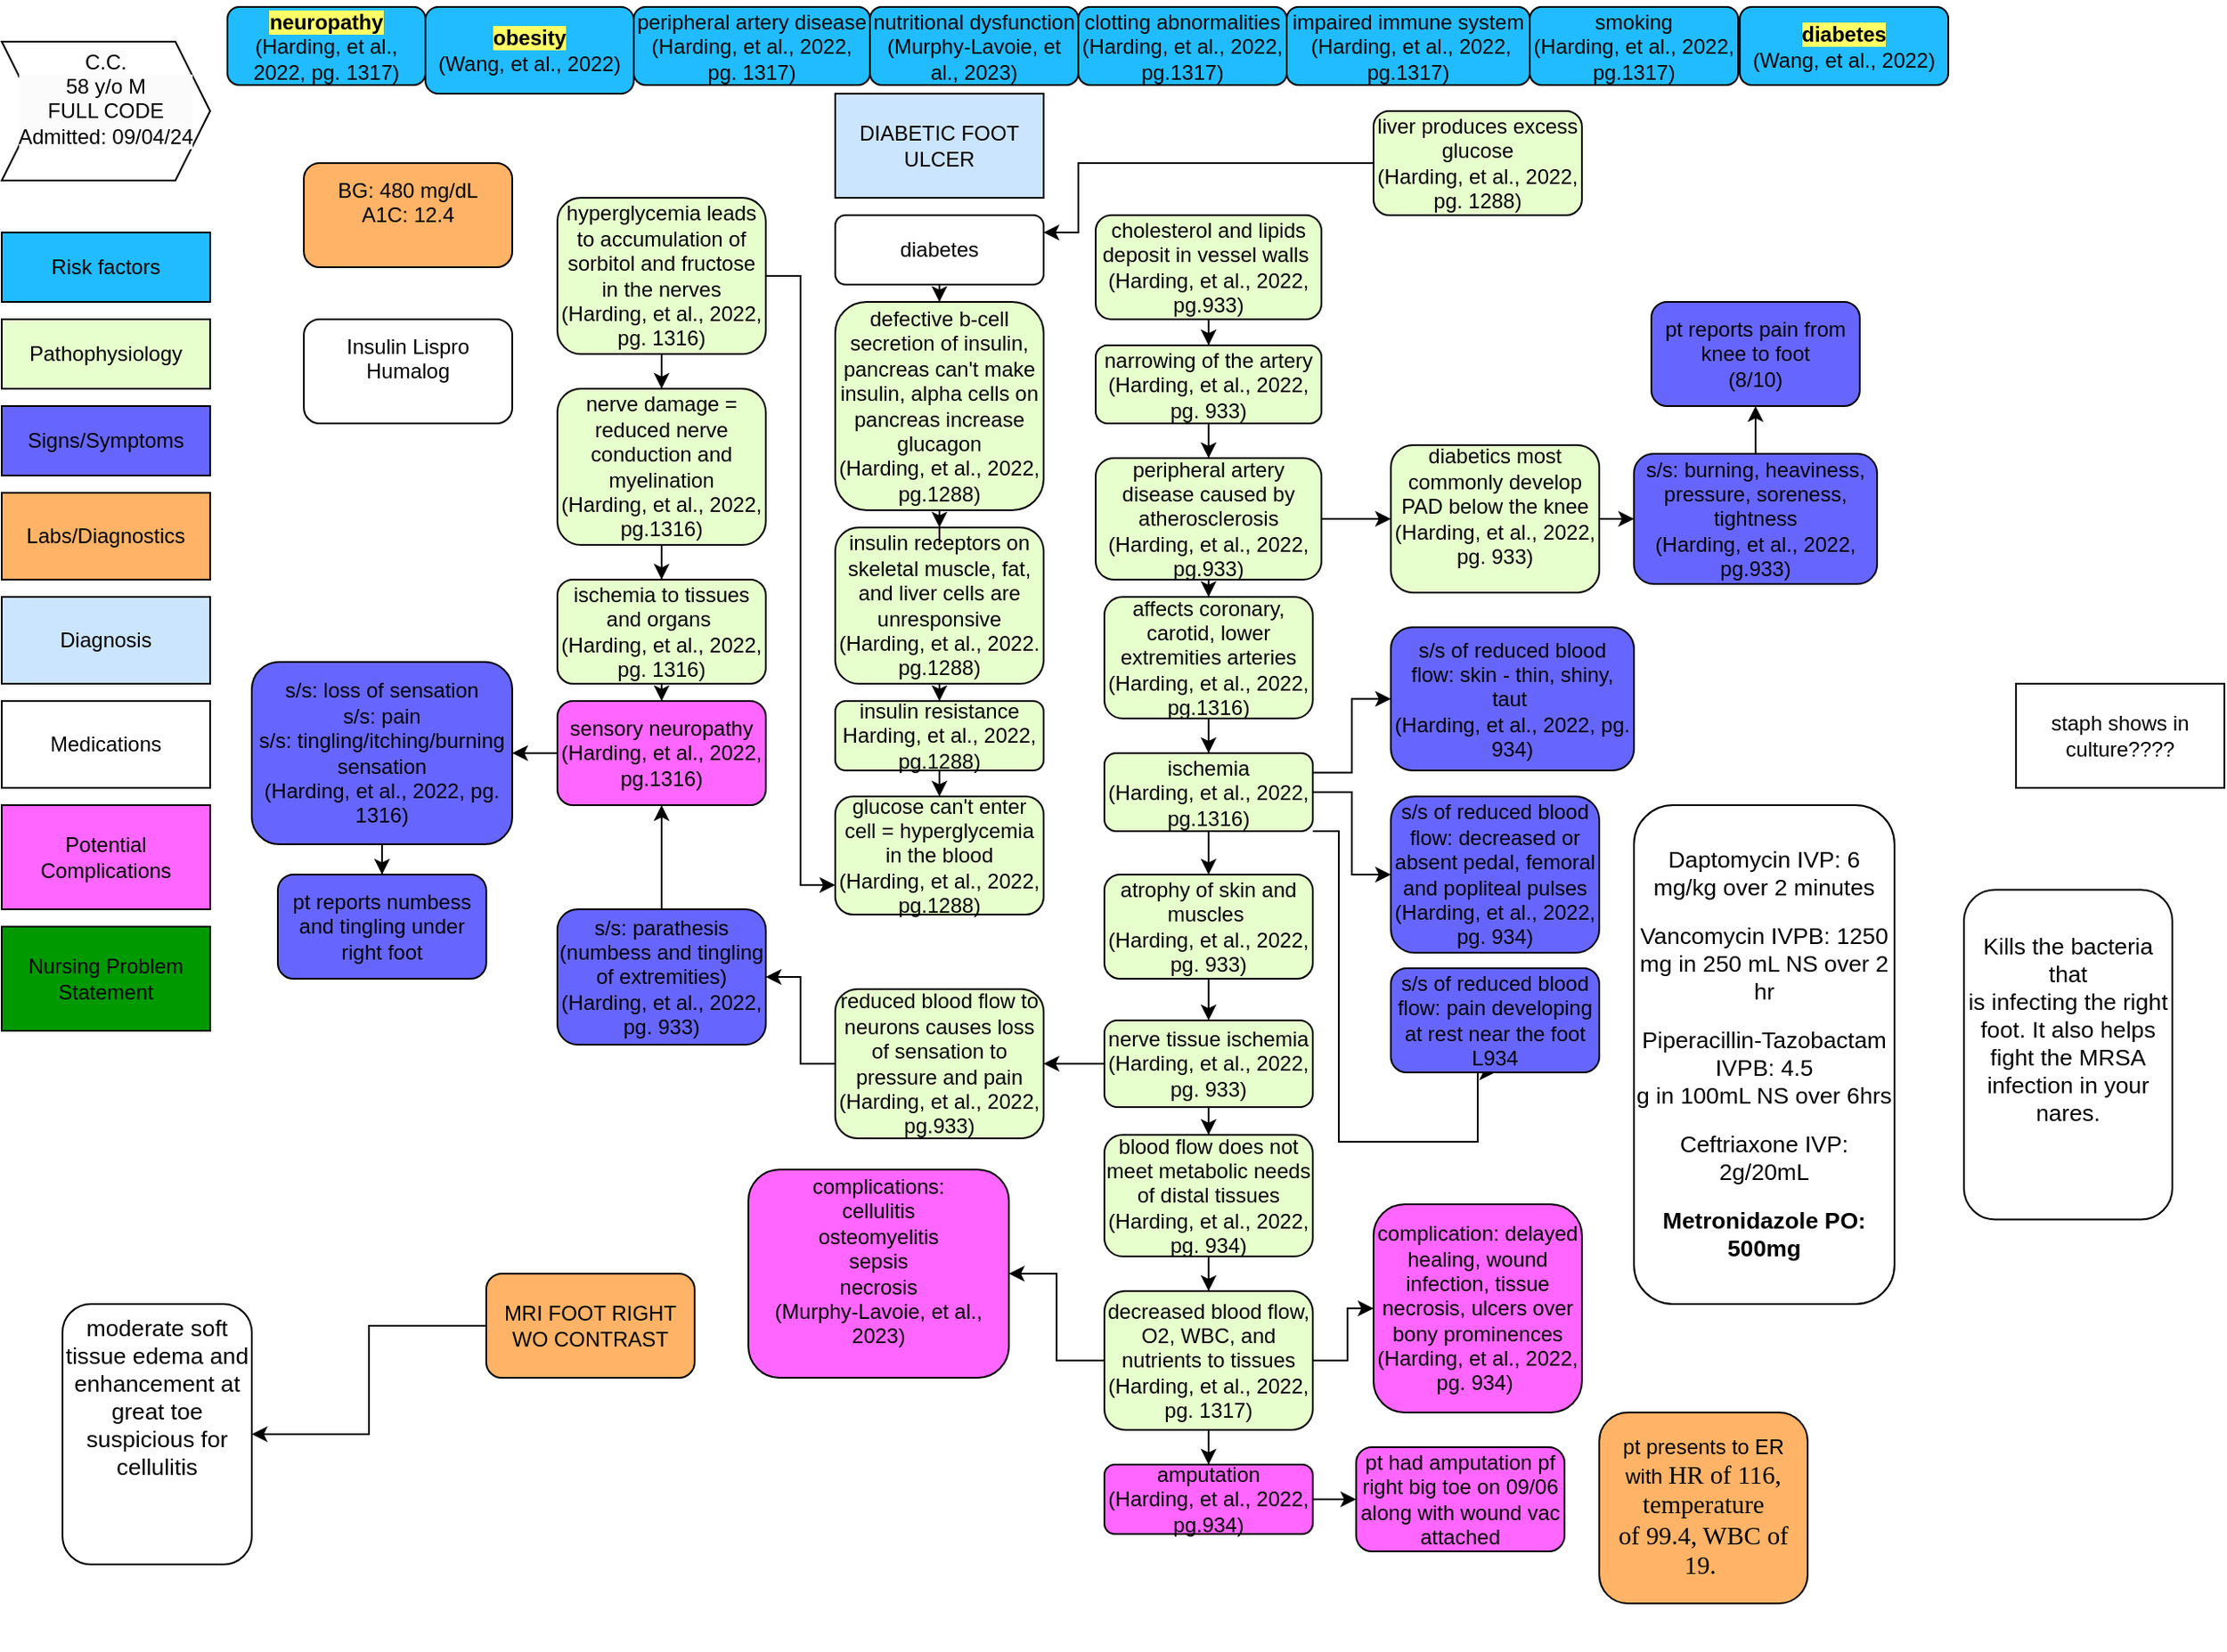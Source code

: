 <mxfile version="24.7.13">
  <diagram id="C5RBs43oDa-KdzZeNtuy" name="Page-1">
    <mxGraphModel dx="1454" dy="2113" grid="1" gridSize="10" guides="1" tooltips="1" connect="1" arrows="1" fold="1" page="1" pageScale="1" pageWidth="827" pageHeight="1169" math="0" shadow="0">
      <root>
        <mxCell id="WIyWlLk6GJQsqaUBKTNV-0" />
        <mxCell id="WIyWlLk6GJQsqaUBKTNV-1" parent="WIyWlLk6GJQsqaUBKTNV-0" />
        <mxCell id="0UyjkiH3a4Jmzp970qa8-4" value="&lt;span style=&quot;background-color: rgb(255, 255, 102);&quot;&gt;&lt;b&gt;neuropathy&lt;/b&gt;&lt;/span&gt;&lt;div&gt;(Harding, et al., 2022, pg. 1317)&lt;/div&gt;" style="rounded=1;whiteSpace=wrap;html=1;fillColor=#21BCFF;" vertex="1" parent="WIyWlLk6GJQsqaUBKTNV-1">
          <mxGeometry x="250" width="114" height="45" as="geometry" />
        </mxCell>
        <mxCell id="0UyjkiH3a4Jmzp970qa8-5" value="&lt;br&gt;&lt;span style=&quot;background-color: rgb(255, 255, 102);&quot;&gt;&lt;b&gt;obesity&lt;/b&gt;&lt;/span&gt;&lt;br&gt;&lt;div style=&quot;forced-color-adjust: none; color: rgb(0, 0, 0); font-family: Helvetica; font-size: 12px; font-style: normal; font-variant-ligatures: normal; font-variant-caps: normal; font-weight: 400; letter-spacing: normal; orphans: 2; text-align: center; text-indent: 0px; text-transform: none; widows: 2; word-spacing: 0px; -webkit-text-stroke-width: 0px; white-space: normal; text-decoration-thickness: initial; text-decoration-style: initial; text-decoration-color: initial;&quot;&gt;(Wang, et al., 2022)&lt;/div&gt;&lt;div&gt;&lt;br&gt;&lt;/div&gt;" style="rounded=1;whiteSpace=wrap;html=1;fillColor=#21BCFF;" vertex="1" parent="WIyWlLk6GJQsqaUBKTNV-1">
          <mxGeometry x="364" width="120" height="50" as="geometry" />
        </mxCell>
        <mxCell id="0UyjkiH3a4Jmzp970qa8-6" value="peripheral artery disease&lt;div&gt;(Harding, et al., 2022, pg. 1317)&lt;/div&gt;" style="rounded=1;whiteSpace=wrap;html=1;fillColor=#21BCFF;" vertex="1" parent="WIyWlLk6GJQsqaUBKTNV-1">
          <mxGeometry x="484" width="136" height="45" as="geometry" />
        </mxCell>
        <mxCell id="0UyjkiH3a4Jmzp970qa8-7" value="nutritional dysfunction&lt;div&gt;(Murphy-Lavoie, et al., 2023)&lt;br&gt;&lt;/div&gt;" style="rounded=1;whiteSpace=wrap;html=1;fillColor=#21BCFF;" vertex="1" parent="WIyWlLk6GJQsqaUBKTNV-1">
          <mxGeometry x="620" width="120" height="45" as="geometry" />
        </mxCell>
        <mxCell id="0UyjkiH3a4Jmzp970qa8-67" value="" style="edgeStyle=orthogonalEdgeStyle;rounded=0;orthogonalLoop=1;jettySize=auto;html=1;entryX=0;entryY=0.75;entryDx=0;entryDy=0;" edge="1" parent="WIyWlLk6GJQsqaUBKTNV-1" source="0UyjkiH3a4Jmzp970qa8-10" target="0UyjkiH3a4Jmzp970qa8-54">
          <mxGeometry relative="1" as="geometry" />
        </mxCell>
        <mxCell id="0UyjkiH3a4Jmzp970qa8-68" value="" style="edgeStyle=orthogonalEdgeStyle;rounded=0;orthogonalLoop=1;jettySize=auto;html=1;" edge="1" parent="WIyWlLk6GJQsqaUBKTNV-1" source="0UyjkiH3a4Jmzp970qa8-10" target="0UyjkiH3a4Jmzp970qa8-11">
          <mxGeometry relative="1" as="geometry" />
        </mxCell>
        <mxCell id="0UyjkiH3a4Jmzp970qa8-10" value="hyperglycemia leads to accumulation of sorbitol and fructose in the nerves&lt;div&gt;(Harding, et al., 2022, pg. 1316)&lt;br&gt;&lt;/div&gt;" style="rounded=1;whiteSpace=wrap;html=1;fillColor=#E6FFCC;" vertex="1" parent="WIyWlLk6GJQsqaUBKTNV-1">
          <mxGeometry x="440" y="110" width="120" height="90" as="geometry" />
        </mxCell>
        <mxCell id="0UyjkiH3a4Jmzp970qa8-69" value="" style="edgeStyle=orthogonalEdgeStyle;rounded=0;orthogonalLoop=1;jettySize=auto;html=1;" edge="1" parent="WIyWlLk6GJQsqaUBKTNV-1" source="0UyjkiH3a4Jmzp970qa8-11" target="0UyjkiH3a4Jmzp970qa8-13">
          <mxGeometry relative="1" as="geometry" />
        </mxCell>
        <mxCell id="0UyjkiH3a4Jmzp970qa8-11" value="nerve damage = reduced nerve conduction and myelination&lt;div&gt;(Harding, et al., 2022, pg.1316)&lt;br&gt;&lt;/div&gt;" style="rounded=1;whiteSpace=wrap;html=1;fillColor=#E6FFCC;" vertex="1" parent="WIyWlLk6GJQsqaUBKTNV-1">
          <mxGeometry x="440" y="220" width="120" height="90" as="geometry" />
        </mxCell>
        <mxCell id="0UyjkiH3a4Jmzp970qa8-70" value="" style="edgeStyle=orthogonalEdgeStyle;rounded=0;orthogonalLoop=1;jettySize=auto;html=1;" edge="1" parent="WIyWlLk6GJQsqaUBKTNV-1" source="0UyjkiH3a4Jmzp970qa8-13" target="0UyjkiH3a4Jmzp970qa8-14">
          <mxGeometry relative="1" as="geometry" />
        </mxCell>
        <mxCell id="0UyjkiH3a4Jmzp970qa8-13" value="ischemia to tissues and organs&amp;nbsp;&lt;div&gt;(Harding, et al., 2022, pg. 1316)&lt;br&gt;&lt;/div&gt;" style="rounded=1;whiteSpace=wrap;html=1;fillColor=#E6FFCC;" vertex="1" parent="WIyWlLk6GJQsqaUBKTNV-1">
          <mxGeometry x="440" y="330" width="120" height="60" as="geometry" />
        </mxCell>
        <mxCell id="0UyjkiH3a4Jmzp970qa8-71" value="" style="edgeStyle=orthogonalEdgeStyle;rounded=0;orthogonalLoop=1;jettySize=auto;html=1;" edge="1" parent="WIyWlLk6GJQsqaUBKTNV-1" source="0UyjkiH3a4Jmzp970qa8-14" target="0UyjkiH3a4Jmzp970qa8-15">
          <mxGeometry relative="1" as="geometry" />
        </mxCell>
        <mxCell id="0UyjkiH3a4Jmzp970qa8-14" value="sensory neuropathy&lt;div&gt;(Harding, et al., 2022, pg.1316)&lt;br&gt;&lt;/div&gt;" style="rounded=1;whiteSpace=wrap;html=1;fillColor=#FF66FF;" vertex="1" parent="WIyWlLk6GJQsqaUBKTNV-1">
          <mxGeometry x="440" y="400" width="120" height="60" as="geometry" />
        </mxCell>
        <mxCell id="0UyjkiH3a4Jmzp970qa8-72" value="" style="edgeStyle=orthogonalEdgeStyle;rounded=0;orthogonalLoop=1;jettySize=auto;html=1;" edge="1" parent="WIyWlLk6GJQsqaUBKTNV-1" source="0UyjkiH3a4Jmzp970qa8-15" target="0UyjkiH3a4Jmzp970qa8-21">
          <mxGeometry relative="1" as="geometry" />
        </mxCell>
        <mxCell id="0UyjkiH3a4Jmzp970qa8-15" value="s/s: loss of sensation&lt;div&gt;s/s: pain&lt;/div&gt;&lt;div&gt;s/s: tingling/itching/burning sensation&lt;/div&gt;&lt;div&gt;(Harding, et al., 2022, pg. 1316)&lt;br&gt;&lt;/div&gt;" style="rounded=1;whiteSpace=wrap;html=1;fillColor=#6666FF;" vertex="1" parent="WIyWlLk6GJQsqaUBKTNV-1">
          <mxGeometry x="264" y="377.5" width="150" height="105" as="geometry" />
        </mxCell>
        <mxCell id="0UyjkiH3a4Jmzp970qa8-17" value="Insulin Lispro Humalog&lt;div&gt;&lt;br&gt;&lt;/div&gt;" style="rounded=1;whiteSpace=wrap;html=1;" vertex="1" parent="WIyWlLk6GJQsqaUBKTNV-1">
          <mxGeometry x="294" y="180" width="120" height="60" as="geometry" />
        </mxCell>
        <mxCell id="0UyjkiH3a4Jmzp970qa8-18" value="clotting abnormalities&lt;div&gt;(Harding, et al., 2022, pg.1317)&lt;/div&gt;" style="rounded=1;whiteSpace=wrap;html=1;fillColor=#21BCFF;" vertex="1" parent="WIyWlLk6GJQsqaUBKTNV-1">
          <mxGeometry x="740" width="120" height="45" as="geometry" />
        </mxCell>
        <mxCell id="0UyjkiH3a4Jmzp970qa8-19" value="impaired immune system&lt;div&gt;&amp;nbsp;(Harding, et al., 2022, pg.1317)&lt;/div&gt;" style="rounded=1;whiteSpace=wrap;html=1;fillColor=#21BCFF;" vertex="1" parent="WIyWlLk6GJQsqaUBKTNV-1">
          <mxGeometry x="860" width="140" height="45" as="geometry" />
        </mxCell>
        <mxCell id="0UyjkiH3a4Jmzp970qa8-20" value="smoking&lt;div&gt;(Harding, et al., 2022, pg.1317)&lt;br&gt;&lt;/div&gt;" style="rounded=1;whiteSpace=wrap;html=1;fillColor=#21BCFF;" vertex="1" parent="WIyWlLk6GJQsqaUBKTNV-1">
          <mxGeometry x="1000" width="120" height="45" as="geometry" />
        </mxCell>
        <mxCell id="0UyjkiH3a4Jmzp970qa8-21" value="pt reports numbess and tingling under right foot" style="rounded=1;whiteSpace=wrap;html=1;fillColor=#6666FF;" vertex="1" parent="WIyWlLk6GJQsqaUBKTNV-1">
          <mxGeometry x="279" y="500" width="120" height="60" as="geometry" />
        </mxCell>
        <mxCell id="0UyjkiH3a4Jmzp970qa8-59" value="" style="edgeStyle=orthogonalEdgeStyle;rounded=0;orthogonalLoop=1;jettySize=auto;html=1;" edge="1" parent="WIyWlLk6GJQsqaUBKTNV-1" source="0UyjkiH3a4Jmzp970qa8-24" target="0UyjkiH3a4Jmzp970qa8-58">
          <mxGeometry relative="1" as="geometry" />
        </mxCell>
        <mxCell id="0UyjkiH3a4Jmzp970qa8-24" value="diabetes" style="rounded=1;whiteSpace=wrap;html=1;" vertex="1" parent="WIyWlLk6GJQsqaUBKTNV-1">
          <mxGeometry x="600" y="120" width="120" height="40" as="geometry" />
        </mxCell>
        <mxCell id="0UyjkiH3a4Jmzp970qa8-73" value="" style="edgeStyle=orthogonalEdgeStyle;rounded=0;orthogonalLoop=1;jettySize=auto;html=1;" edge="1" parent="WIyWlLk6GJQsqaUBKTNV-1" source="0UyjkiH3a4Jmzp970qa8-25" target="0UyjkiH3a4Jmzp970qa8-26">
          <mxGeometry relative="1" as="geometry" />
        </mxCell>
        <mxCell id="0UyjkiH3a4Jmzp970qa8-25" value="cholesterol and lipids deposit in vessel walls&amp;nbsp;&lt;div&gt;(Harding, et al., 2022, pg.933)&lt;br&gt;&lt;/div&gt;" style="rounded=1;whiteSpace=wrap;html=1;fillColor=#E6FFCC;" vertex="1" parent="WIyWlLk6GJQsqaUBKTNV-1">
          <mxGeometry x="750" y="120" width="130" height="60" as="geometry" />
        </mxCell>
        <mxCell id="0UyjkiH3a4Jmzp970qa8-74" value="" style="edgeStyle=orthogonalEdgeStyle;rounded=0;orthogonalLoop=1;jettySize=auto;html=1;" edge="1" parent="WIyWlLk6GJQsqaUBKTNV-1" source="0UyjkiH3a4Jmzp970qa8-26" target="0UyjkiH3a4Jmzp970qa8-27">
          <mxGeometry relative="1" as="geometry" />
        </mxCell>
        <mxCell id="0UyjkiH3a4Jmzp970qa8-26" value="narrowing of the artery&lt;div&gt;(Harding, et al., 2022, pg. 933)&lt;br&gt;&lt;/div&gt;" style="rounded=1;whiteSpace=wrap;html=1;fillColor=#E6FFCC;" vertex="1" parent="WIyWlLk6GJQsqaUBKTNV-1">
          <mxGeometry x="750" y="195" width="130" height="45" as="geometry" />
        </mxCell>
        <mxCell id="0UyjkiH3a4Jmzp970qa8-75" value="" style="edgeStyle=orthogonalEdgeStyle;rounded=0;orthogonalLoop=1;jettySize=auto;html=1;" edge="1" parent="WIyWlLk6GJQsqaUBKTNV-1" source="0UyjkiH3a4Jmzp970qa8-27" target="0UyjkiH3a4Jmzp970qa8-32">
          <mxGeometry relative="1" as="geometry" />
        </mxCell>
        <mxCell id="0UyjkiH3a4Jmzp970qa8-84" value="" style="edgeStyle=orthogonalEdgeStyle;rounded=0;orthogonalLoop=1;jettySize=auto;html=1;" edge="1" parent="WIyWlLk6GJQsqaUBKTNV-1" source="0UyjkiH3a4Jmzp970qa8-27" target="0UyjkiH3a4Jmzp970qa8-33">
          <mxGeometry relative="1" as="geometry" />
        </mxCell>
        <mxCell id="0UyjkiH3a4Jmzp970qa8-27" value="peripheral artery disease caused by atherosclerosis&lt;div&gt;(&lt;span style=&quot;background-color: initial;&quot;&gt;Harding, et al., 2022, pg.933)&lt;/span&gt;&lt;/div&gt;" style="rounded=1;whiteSpace=wrap;html=1;fillColor=#E6FFCC;" vertex="1" parent="WIyWlLk6GJQsqaUBKTNV-1">
          <mxGeometry x="750" y="260" width="130" height="70" as="geometry" />
        </mxCell>
        <mxCell id="0UyjkiH3a4Jmzp970qa8-83" value="" style="edgeStyle=orthogonalEdgeStyle;rounded=0;orthogonalLoop=1;jettySize=auto;html=1;" edge="1" parent="WIyWlLk6GJQsqaUBKTNV-1" source="0UyjkiH3a4Jmzp970qa8-30" target="0UyjkiH3a4Jmzp970qa8-14">
          <mxGeometry relative="1" as="geometry" />
        </mxCell>
        <mxCell id="0UyjkiH3a4Jmzp970qa8-30" value="s/s: parathesis (numbess and tingling of extremities)&lt;div&gt;(Harding, et al., 2022, pg. 933)&lt;br&gt;&lt;/div&gt;" style="rounded=1;whiteSpace=wrap;html=1;fillColor=#6666FF;" vertex="1" parent="WIyWlLk6GJQsqaUBKTNV-1">
          <mxGeometry x="440" y="520" width="120" height="78" as="geometry" />
        </mxCell>
        <mxCell id="0UyjkiH3a4Jmzp970qa8-31" value="pt reports pain from knee to foot&lt;div&gt;(8/10)&lt;/div&gt;" style="rounded=1;whiteSpace=wrap;html=1;fillColor=#6666FF;" vertex="1" parent="WIyWlLk6GJQsqaUBKTNV-1">
          <mxGeometry x="1070" y="170" width="120" height="60" as="geometry" />
        </mxCell>
        <mxCell id="0UyjkiH3a4Jmzp970qa8-76" value="" style="edgeStyle=orthogonalEdgeStyle;rounded=0;orthogonalLoop=1;jettySize=auto;html=1;" edge="1" parent="WIyWlLk6GJQsqaUBKTNV-1" source="0UyjkiH3a4Jmzp970qa8-32" target="0UyjkiH3a4Jmzp970qa8-38">
          <mxGeometry relative="1" as="geometry" />
        </mxCell>
        <mxCell id="0UyjkiH3a4Jmzp970qa8-32" value="affects coronary, carotid, lower extremities arteries&lt;div&gt;(Harding, et al., 2022, pg.1316)&lt;br&gt;&lt;/div&gt;" style="rounded=1;whiteSpace=wrap;html=1;fillColor=#E6FFCC;" vertex="1" parent="WIyWlLk6GJQsqaUBKTNV-1">
          <mxGeometry x="755" y="340" width="120" height="70" as="geometry" />
        </mxCell>
        <mxCell id="0UyjkiH3a4Jmzp970qa8-85" value="" style="edgeStyle=orthogonalEdgeStyle;rounded=0;orthogonalLoop=1;jettySize=auto;html=1;" edge="1" parent="WIyWlLk6GJQsqaUBKTNV-1" source="0UyjkiH3a4Jmzp970qa8-33" target="0UyjkiH3a4Jmzp970qa8-37">
          <mxGeometry relative="1" as="geometry" />
        </mxCell>
        <mxCell id="0UyjkiH3a4Jmzp970qa8-33" value="diabetics most commonly develop PAD below the knee&lt;div&gt;(Harding, et al., 2022, pg. 933)&lt;br&gt;&lt;div&gt;&lt;br&gt;&lt;/div&gt;&lt;/div&gt;" style="rounded=1;whiteSpace=wrap;html=1;fillColor=#E6FFCC;" vertex="1" parent="WIyWlLk6GJQsqaUBKTNV-1">
          <mxGeometry x="920" y="252.5" width="120" height="85" as="geometry" />
        </mxCell>
        <mxCell id="0UyjkiH3a4Jmzp970qa8-86" value="" style="edgeStyle=orthogonalEdgeStyle;rounded=0;orthogonalLoop=1;jettySize=auto;html=1;" edge="1" parent="WIyWlLk6GJQsqaUBKTNV-1" source="0UyjkiH3a4Jmzp970qa8-37" target="0UyjkiH3a4Jmzp970qa8-31">
          <mxGeometry relative="1" as="geometry" />
        </mxCell>
        <mxCell id="0UyjkiH3a4Jmzp970qa8-37" value="s/s: burning, heaviness, pressure, soreness, tightness&lt;div&gt;(Harding, et al., 2022, pg.933)&lt;br&gt;&lt;/div&gt;" style="rounded=1;whiteSpace=wrap;html=1;fillColor=#6666FF;" vertex="1" parent="WIyWlLk6GJQsqaUBKTNV-1">
          <mxGeometry x="1060" y="257.5" width="140" height="75" as="geometry" />
        </mxCell>
        <mxCell id="0UyjkiH3a4Jmzp970qa8-77" value="" style="edgeStyle=orthogonalEdgeStyle;rounded=0;orthogonalLoop=1;jettySize=auto;html=1;" edge="1" parent="WIyWlLk6GJQsqaUBKTNV-1" source="0UyjkiH3a4Jmzp970qa8-38" target="0UyjkiH3a4Jmzp970qa8-47">
          <mxGeometry relative="1" as="geometry" />
        </mxCell>
        <mxCell id="0UyjkiH3a4Jmzp970qa8-117" value="" style="edgeStyle=orthogonalEdgeStyle;rounded=0;orthogonalLoop=1;jettySize=auto;html=1;" edge="1" parent="WIyWlLk6GJQsqaUBKTNV-1" source="0UyjkiH3a4Jmzp970qa8-38" target="0UyjkiH3a4Jmzp970qa8-42">
          <mxGeometry relative="1" as="geometry" />
        </mxCell>
        <mxCell id="0UyjkiH3a4Jmzp970qa8-118" style="edgeStyle=orthogonalEdgeStyle;rounded=0;orthogonalLoop=1;jettySize=auto;html=1;exitX=1;exitY=0.25;exitDx=0;exitDy=0;entryX=0;entryY=0.5;entryDx=0;entryDy=0;" edge="1" parent="WIyWlLk6GJQsqaUBKTNV-1" source="0UyjkiH3a4Jmzp970qa8-38" target="0UyjkiH3a4Jmzp970qa8-41">
          <mxGeometry relative="1" as="geometry" />
        </mxCell>
        <mxCell id="0UyjkiH3a4Jmzp970qa8-119" style="edgeStyle=orthogonalEdgeStyle;rounded=0;orthogonalLoop=1;jettySize=auto;html=1;exitX=1;exitY=1;exitDx=0;exitDy=0;entryX=0.5;entryY=1;entryDx=0;entryDy=0;" edge="1" parent="WIyWlLk6GJQsqaUBKTNV-1" source="0UyjkiH3a4Jmzp970qa8-38" target="0UyjkiH3a4Jmzp970qa8-43">
          <mxGeometry relative="1" as="geometry">
            <Array as="points">
              <mxPoint x="890" y="475" />
              <mxPoint x="890" y="654" />
              <mxPoint x="970" y="654" />
              <mxPoint x="970" y="614" />
            </Array>
          </mxGeometry>
        </mxCell>
        <mxCell id="0UyjkiH3a4Jmzp970qa8-38" value="ischemia&lt;div&gt;(Harding, et al., 2022, pg.1316)&lt;br&gt;&lt;/div&gt;" style="rounded=1;whiteSpace=wrap;html=1;fillColor=#E6FFCC;" vertex="1" parent="WIyWlLk6GJQsqaUBKTNV-1">
          <mxGeometry x="755" y="430" width="120" height="45" as="geometry" />
        </mxCell>
        <mxCell id="0UyjkiH3a4Jmzp970qa8-81" value="" style="edgeStyle=orthogonalEdgeStyle;rounded=0;orthogonalLoop=1;jettySize=auto;html=1;" edge="1" parent="WIyWlLk6GJQsqaUBKTNV-1" source="0UyjkiH3a4Jmzp970qa8-39" target="0UyjkiH3a4Jmzp970qa8-40">
          <mxGeometry relative="1" as="geometry" />
        </mxCell>
        <mxCell id="0UyjkiH3a4Jmzp970qa8-89" value="" style="edgeStyle=orthogonalEdgeStyle;rounded=0;orthogonalLoop=1;jettySize=auto;html=1;" edge="1" parent="WIyWlLk6GJQsqaUBKTNV-1" source="0UyjkiH3a4Jmzp970qa8-39" target="0UyjkiH3a4Jmzp970qa8-44">
          <mxGeometry relative="1" as="geometry" />
        </mxCell>
        <mxCell id="0UyjkiH3a4Jmzp970qa8-39" value="nerve tissue ischemia&lt;div&gt;(Harding, et al., 2022, pg. 933)&lt;br&gt;&lt;/div&gt;" style="rounded=1;whiteSpace=wrap;html=1;fillColor=#E6FFCC;" vertex="1" parent="WIyWlLk6GJQsqaUBKTNV-1">
          <mxGeometry x="755" y="584" width="120" height="50" as="geometry" />
        </mxCell>
        <mxCell id="0UyjkiH3a4Jmzp970qa8-82" value="" style="edgeStyle=orthogonalEdgeStyle;rounded=0;orthogonalLoop=1;jettySize=auto;html=1;" edge="1" parent="WIyWlLk6GJQsqaUBKTNV-1" source="0UyjkiH3a4Jmzp970qa8-40" target="0UyjkiH3a4Jmzp970qa8-30">
          <mxGeometry relative="1" as="geometry" />
        </mxCell>
        <mxCell id="0UyjkiH3a4Jmzp970qa8-40" value="reduced blood flow to neurons causes loss of sensation to pressure and pain&lt;div&gt;(&lt;span style=&quot;background-color: initial;&quot;&gt;Harding, et al., 2022, pg.933)&lt;/span&gt;&lt;/div&gt;" style="rounded=1;whiteSpace=wrap;html=1;fillColor=#E6FFCC;" vertex="1" parent="WIyWlLk6GJQsqaUBKTNV-1">
          <mxGeometry x="600" y="566" width="120" height="86" as="geometry" />
        </mxCell>
        <mxCell id="0UyjkiH3a4Jmzp970qa8-41" value="s/s of reduced blood flow:&amp;nbsp;&lt;span style=&quot;background-color: initial;&quot;&gt;skin - thin, shiny, taut&amp;nbsp;&lt;/span&gt;&lt;div&gt;(Harding, et al., 2022, pg. 934)&lt;br&gt;&lt;/div&gt;" style="rounded=1;whiteSpace=wrap;html=1;fillColor=#6666FF;" vertex="1" parent="WIyWlLk6GJQsqaUBKTNV-1">
          <mxGeometry x="920" y="357.5" width="140" height="82.5" as="geometry" />
        </mxCell>
        <mxCell id="0UyjkiH3a4Jmzp970qa8-43" value="s/s of reduced blood flow: pain developing at rest near the foot L934" style="rounded=1;whiteSpace=wrap;html=1;fillColor=#6666FF;" vertex="1" parent="WIyWlLk6GJQsqaUBKTNV-1">
          <mxGeometry x="920" y="554" width="120" height="60" as="geometry" />
        </mxCell>
        <mxCell id="0UyjkiH3a4Jmzp970qa8-90" value="" style="edgeStyle=orthogonalEdgeStyle;rounded=0;orthogonalLoop=1;jettySize=auto;html=1;" edge="1" parent="WIyWlLk6GJQsqaUBKTNV-1" source="0UyjkiH3a4Jmzp970qa8-44" target="0UyjkiH3a4Jmzp970qa8-51">
          <mxGeometry relative="1" as="geometry" />
        </mxCell>
        <mxCell id="0UyjkiH3a4Jmzp970qa8-44" value="blood flow does not meet metabolic needs of distal tissues&lt;div&gt;(Harding, et al., 2022, pg. 934)&lt;br&gt;&lt;/div&gt;" style="rounded=1;whiteSpace=wrap;html=1;fillColor=#E6FFCC;" vertex="1" parent="WIyWlLk6GJQsqaUBKTNV-1">
          <mxGeometry x="755" y="650" width="120" height="70" as="geometry" />
        </mxCell>
        <mxCell id="0UyjkiH3a4Jmzp970qa8-45" value="complications:&lt;div&gt;cellulitis&lt;/div&gt;&lt;div&gt;osteomyelitis&lt;/div&gt;&lt;div&gt;sepsis&lt;/div&gt;&lt;div&gt;necrosis&lt;/div&gt;&lt;div&gt;(Murphy-Lavoie, et al., 2023)&lt;br&gt;&lt;div&gt;&lt;br&gt;&lt;/div&gt;&lt;/div&gt;" style="rounded=1;whiteSpace=wrap;html=1;fillColor=#FF66FF;" vertex="1" parent="WIyWlLk6GJQsqaUBKTNV-1">
          <mxGeometry x="550" y="670" width="150" height="120" as="geometry" />
        </mxCell>
        <mxCell id="0UyjkiH3a4Jmzp970qa8-78" value="" style="edgeStyle=orthogonalEdgeStyle;rounded=0;orthogonalLoop=1;jettySize=auto;html=1;" edge="1" parent="WIyWlLk6GJQsqaUBKTNV-1" source="0UyjkiH3a4Jmzp970qa8-47" target="0UyjkiH3a4Jmzp970qa8-39">
          <mxGeometry relative="1" as="geometry" />
        </mxCell>
        <mxCell id="0UyjkiH3a4Jmzp970qa8-47" value="atrophy of skin and muscles&amp;nbsp;&lt;div&gt;(Harding, et al., 2022, pg. 933)&lt;br&gt;&lt;/div&gt;" style="rounded=1;whiteSpace=wrap;html=1;fillColor=#E6FFCC;" vertex="1" parent="WIyWlLk6GJQsqaUBKTNV-1">
          <mxGeometry x="755" y="500" width="120" height="60" as="geometry" />
        </mxCell>
        <mxCell id="0UyjkiH3a4Jmzp970qa8-48" value="complication: delayed healing, wound infection, tissue necrosis, ulcers over bony prominences&lt;br&gt;&lt;div&gt;&lt;span style=&quot;background-color: initial;&quot;&gt;(Harding, et al., 2022, pg. 934)&lt;/span&gt;&amp;nbsp;&lt;/div&gt;" style="rounded=1;whiteSpace=wrap;html=1;fillColor=#FF66FF;" vertex="1" parent="WIyWlLk6GJQsqaUBKTNV-1">
          <mxGeometry x="910" y="690" width="120" height="120" as="geometry" />
        </mxCell>
        <mxCell id="0UyjkiH3a4Jmzp970qa8-109" value="" style="edgeStyle=orthogonalEdgeStyle;rounded=0;orthogonalLoop=1;jettySize=auto;html=1;" edge="1" parent="WIyWlLk6GJQsqaUBKTNV-1" source="0UyjkiH3a4Jmzp970qa8-49" target="0UyjkiH3a4Jmzp970qa8-108">
          <mxGeometry relative="1" as="geometry" />
        </mxCell>
        <mxCell id="0UyjkiH3a4Jmzp970qa8-49" value="amputation&lt;div&gt;(Harding, et al., 2022, pg.934)&lt;br&gt;&lt;/div&gt;" style="rounded=1;whiteSpace=wrap;html=1;fillColor=#FF66FF;" vertex="1" parent="WIyWlLk6GJQsqaUBKTNV-1">
          <mxGeometry x="755" y="840" width="120" height="40" as="geometry" />
        </mxCell>
        <mxCell id="0UyjkiH3a4Jmzp970qa8-91" value="" style="edgeStyle=orthogonalEdgeStyle;rounded=0;orthogonalLoop=1;jettySize=auto;html=1;" edge="1" parent="WIyWlLk6GJQsqaUBKTNV-1" source="0UyjkiH3a4Jmzp970qa8-51" target="0UyjkiH3a4Jmzp970qa8-49">
          <mxGeometry relative="1" as="geometry" />
        </mxCell>
        <mxCell id="0UyjkiH3a4Jmzp970qa8-96" value="" style="edgeStyle=orthogonalEdgeStyle;rounded=0;orthogonalLoop=1;jettySize=auto;html=1;" edge="1" parent="WIyWlLk6GJQsqaUBKTNV-1" source="0UyjkiH3a4Jmzp970qa8-51" target="0UyjkiH3a4Jmzp970qa8-45">
          <mxGeometry relative="1" as="geometry" />
        </mxCell>
        <mxCell id="0UyjkiH3a4Jmzp970qa8-97" value="" style="edgeStyle=orthogonalEdgeStyle;rounded=0;orthogonalLoop=1;jettySize=auto;html=1;" edge="1" parent="WIyWlLk6GJQsqaUBKTNV-1" source="0UyjkiH3a4Jmzp970qa8-51" target="0UyjkiH3a4Jmzp970qa8-48">
          <mxGeometry relative="1" as="geometry" />
        </mxCell>
        <mxCell id="0UyjkiH3a4Jmzp970qa8-51" value="decreased blood flow, O2, WBC, and nutrients to tissues (Harding, et al., 2022, pg. 1317)" style="rounded=1;whiteSpace=wrap;html=1;fillColor=#E6FFCC;" vertex="1" parent="WIyWlLk6GJQsqaUBKTNV-1">
          <mxGeometry x="755" y="740" width="120" height="80" as="geometry" />
        </mxCell>
        <mxCell id="0UyjkiH3a4Jmzp970qa8-63" value="" style="edgeStyle=orthogonalEdgeStyle;rounded=0;orthogonalLoop=1;jettySize=auto;html=1;" edge="1" parent="WIyWlLk6GJQsqaUBKTNV-1" source="0UyjkiH3a4Jmzp970qa8-52" target="0UyjkiH3a4Jmzp970qa8-53">
          <mxGeometry relative="1" as="geometry" />
        </mxCell>
        <mxCell id="0UyjkiH3a4Jmzp970qa8-52" value="insulin receptors on skeletal muscle, fat, and liver cells are unresponsive&lt;div&gt;(&lt;span style=&quot;background-color: initial;&quot;&gt;Harding, et al., 2022. pg.1288)&lt;/span&gt;&lt;/div&gt;" style="rounded=1;whiteSpace=wrap;html=1;fillColor=#E6FFCC;" vertex="1" parent="WIyWlLk6GJQsqaUBKTNV-1">
          <mxGeometry x="600" y="300" width="120" height="90" as="geometry" />
        </mxCell>
        <mxCell id="0UyjkiH3a4Jmzp970qa8-64" value="" style="edgeStyle=orthogonalEdgeStyle;rounded=0;orthogonalLoop=1;jettySize=auto;html=1;" edge="1" parent="WIyWlLk6GJQsqaUBKTNV-1" source="0UyjkiH3a4Jmzp970qa8-53" target="0UyjkiH3a4Jmzp970qa8-54">
          <mxGeometry relative="1" as="geometry" />
        </mxCell>
        <mxCell id="0UyjkiH3a4Jmzp970qa8-53" value="insulin resistance&lt;div&gt;Harding, et al., 2022, pg.1288)&lt;br&gt;&lt;/div&gt;" style="rounded=1;whiteSpace=wrap;html=1;fillColor=#E6FFCC;" vertex="1" parent="WIyWlLk6GJQsqaUBKTNV-1">
          <mxGeometry x="600" y="400" width="120" height="40" as="geometry" />
        </mxCell>
        <mxCell id="0UyjkiH3a4Jmzp970qa8-54" value="glucose can&#39;t enter cell = hyperglycemia in the blood&lt;div&gt;(Harding, et al., 2022, pg.1288)&lt;br&gt;&lt;/div&gt;" style="rounded=1;whiteSpace=wrap;html=1;fillColor=#E6FFCC;" vertex="1" parent="WIyWlLk6GJQsqaUBKTNV-1">
          <mxGeometry x="600" y="455" width="120" height="68" as="geometry" />
        </mxCell>
        <mxCell id="0UyjkiH3a4Jmzp970qa8-111" value="" style="edgeStyle=orthogonalEdgeStyle;rounded=0;orthogonalLoop=1;jettySize=auto;html=1;entryX=1;entryY=0.25;entryDx=0;entryDy=0;" edge="1" parent="WIyWlLk6GJQsqaUBKTNV-1" source="0UyjkiH3a4Jmzp970qa8-55" target="0UyjkiH3a4Jmzp970qa8-24">
          <mxGeometry relative="1" as="geometry">
            <Array as="points">
              <mxPoint x="740" y="90" />
              <mxPoint x="740" y="130" />
            </Array>
          </mxGeometry>
        </mxCell>
        <mxCell id="0UyjkiH3a4Jmzp970qa8-55" value="liver produces excess glucose&lt;div&gt;(Harding, et al., 2022, pg. 1288)&lt;/div&gt;" style="rounded=1;whiteSpace=wrap;html=1;fillColor=#E6FFCC;" vertex="1" parent="WIyWlLk6GJQsqaUBKTNV-1">
          <mxGeometry x="910" y="60" width="120" height="60" as="geometry" />
        </mxCell>
        <mxCell id="0UyjkiH3a4Jmzp970qa8-57" value="DIABETIC FOOT ULCER" style="rounded=0;whiteSpace=wrap;html=1;fillColor=#CCE5FF;" vertex="1" parent="WIyWlLk6GJQsqaUBKTNV-1">
          <mxGeometry x="600" y="50" width="120" height="60" as="geometry" />
        </mxCell>
        <mxCell id="0UyjkiH3a4Jmzp970qa8-61" value="" style="edgeStyle=orthogonalEdgeStyle;rounded=0;orthogonalLoop=1;jettySize=auto;html=1;" edge="1" parent="WIyWlLk6GJQsqaUBKTNV-1" source="0UyjkiH3a4Jmzp970qa8-58" target="0UyjkiH3a4Jmzp970qa8-52">
          <mxGeometry relative="1" as="geometry" />
        </mxCell>
        <mxCell id="0UyjkiH3a4Jmzp970qa8-58" value="&lt;br&gt;&lt;span style=&quot;color: rgb(0, 0, 0); font-family: Helvetica; font-size: 12px; font-style: normal; font-variant-ligatures: normal; font-variant-caps: normal; font-weight: 400; letter-spacing: normal; orphans: 2; text-align: center; text-indent: 0px; text-transform: none; widows: 2; word-spacing: 0px; -webkit-text-stroke-width: 0px; white-space: normal; text-decoration-thickness: initial; text-decoration-style: initial; text-decoration-color: initial; float: none; display: inline !important;&quot;&gt;defective b-cell secretion of insulin, pancreas can&#39;t make insulin, alpha cells on pancreas increase glucagon&lt;/span&gt;&lt;div style=&quot;forced-color-adjust: none; color: rgb(0, 0, 0); font-family: Helvetica; font-size: 12px; font-style: normal; font-variant-ligatures: normal; font-variant-caps: normal; font-weight: 400; letter-spacing: normal; orphans: 2; text-align: center; text-indent: 0px; text-transform: none; widows: 2; word-spacing: 0px; -webkit-text-stroke-width: 0px; white-space: normal; text-decoration-thickness: initial; text-decoration-style: initial; text-decoration-color: initial;&quot;&gt;(Harding, et al., 2022, pg.1288)&lt;/div&gt;&lt;div&gt;&lt;br&gt;&lt;/div&gt;" style="whiteSpace=wrap;html=1;rounded=1;fillColor=#E6FFCC;labelBackgroundColor=none;" vertex="1" parent="WIyWlLk6GJQsqaUBKTNV-1">
          <mxGeometry x="600" y="170" width="120" height="120" as="geometry" />
        </mxCell>
        <mxCell id="0UyjkiH3a4Jmzp970qa8-42" value="s/s of reduced blood flow: decreased or absent pedal, femoral and popliteal pulses (Harding, et al., 2022, pg. 934)" style="rounded=1;whiteSpace=wrap;html=1;fillColor=#6666FF;" vertex="1" parent="WIyWlLk6GJQsqaUBKTNV-1">
          <mxGeometry x="920" y="455" width="120" height="90" as="geometry" />
        </mxCell>
        <mxCell id="0UyjkiH3a4Jmzp970qa8-98" value="Risk factors" style="rounded=0;whiteSpace=wrap;html=1;fillColor=#21BCFF;" vertex="1" parent="WIyWlLk6GJQsqaUBKTNV-1">
          <mxGeometry x="120" y="130" width="120" height="40" as="geometry" />
        </mxCell>
        <mxCell id="0UyjkiH3a4Jmzp970qa8-99" value="&#xa;&lt;span style=&quot;color: rgb(0, 0, 0); font-family: Helvetica; font-size: 12px; font-style: normal; font-variant-ligatures: normal; font-variant-caps: normal; font-weight: 400; letter-spacing: normal; orphans: 2; text-align: center; text-indent: 0px; text-transform: none; widows: 2; word-spacing: 0px; -webkit-text-stroke-width: 0px; white-space: normal; background-color: rgb(251, 251, 251); text-decoration-thickness: initial; text-decoration-style: initial; text-decoration-color: initial; display: inline !important; float: none;&quot;&gt;C.C.&lt;/span&gt;&lt;div style=&quot;forced-color-adjust: none; color: rgb(0, 0, 0); font-family: Helvetica; font-size: 12px; font-style: normal; font-variant-ligatures: normal; font-variant-caps: normal; font-weight: 400; letter-spacing: normal; orphans: 2; text-align: center; text-indent: 0px; text-transform: none; widows: 2; word-spacing: 0px; -webkit-text-stroke-width: 0px; white-space: normal; background-color: rgb(251, 251, 251); text-decoration-thickness: initial; text-decoration-style: initial; text-decoration-color: initial;&quot;&gt;58 y/o M&lt;/div&gt;&lt;div style=&quot;forced-color-adjust: none; color: rgb(0, 0, 0); font-family: Helvetica; font-size: 12px; font-style: normal; font-variant-ligatures: normal; font-variant-caps: normal; font-weight: 400; letter-spacing: normal; orphans: 2; text-align: center; text-indent: 0px; text-transform: none; widows: 2; word-spacing: 0px; -webkit-text-stroke-width: 0px; white-space: normal; background-color: rgb(251, 251, 251); text-decoration-thickness: initial; text-decoration-style: initial; text-decoration-color: initial;&quot;&gt;FULL CODE&lt;/div&gt;&lt;div style=&quot;forced-color-adjust: none; color: rgb(0, 0, 0); font-family: Helvetica; font-size: 12px; font-style: normal; font-variant-ligatures: normal; font-variant-caps: normal; font-weight: 400; letter-spacing: normal; orphans: 2; text-align: center; text-indent: 0px; text-transform: none; widows: 2; word-spacing: 0px; -webkit-text-stroke-width: 0px; white-space: normal; background-color: rgb(251, 251, 251); text-decoration-thickness: initial; text-decoration-style: initial; text-decoration-color: initial;&quot;&gt;Admitted: 09/04/24&lt;/div&gt;&#xa;&#xa;" style="shape=step;perimeter=stepPerimeter;whiteSpace=wrap;html=1;fixedSize=1;" vertex="1" parent="WIyWlLk6GJQsqaUBKTNV-1">
          <mxGeometry x="120" y="20" width="120" height="80" as="geometry" />
        </mxCell>
        <mxCell id="0UyjkiH3a4Jmzp970qa8-100" value="Pathophysiology" style="rounded=0;whiteSpace=wrap;html=1;fillColor=#E6FFCC;" vertex="1" parent="WIyWlLk6GJQsqaUBKTNV-1">
          <mxGeometry x="120" y="180" width="120" height="40" as="geometry" />
        </mxCell>
        <mxCell id="0UyjkiH3a4Jmzp970qa8-101" value="Signs/Symptoms" style="rounded=0;whiteSpace=wrap;html=1;fillColor=#6666FF;" vertex="1" parent="WIyWlLk6GJQsqaUBKTNV-1">
          <mxGeometry x="120" y="230" width="120" height="40" as="geometry" />
        </mxCell>
        <mxCell id="0UyjkiH3a4Jmzp970qa8-102" value="Labs/Diagnostics" style="rounded=0;whiteSpace=wrap;html=1;fillColor=#FFB366;" vertex="1" parent="WIyWlLk6GJQsqaUBKTNV-1">
          <mxGeometry x="120" y="280" width="120" height="50" as="geometry" />
        </mxCell>
        <mxCell id="0UyjkiH3a4Jmzp970qa8-103" value="Diagnosis" style="rounded=0;whiteSpace=wrap;html=1;fillColor=#CCE5FF;" vertex="1" parent="WIyWlLk6GJQsqaUBKTNV-1">
          <mxGeometry x="120" y="340" width="120" height="50" as="geometry" />
        </mxCell>
        <mxCell id="0UyjkiH3a4Jmzp970qa8-104" value="Medications" style="rounded=0;whiteSpace=wrap;html=1;" vertex="1" parent="WIyWlLk6GJQsqaUBKTNV-1">
          <mxGeometry x="120" y="400" width="120" height="50" as="geometry" />
        </mxCell>
        <mxCell id="0UyjkiH3a4Jmzp970qa8-105" value="Potential Complications" style="whiteSpace=wrap;html=1;fillColor=#FF66FF;" vertex="1" parent="WIyWlLk6GJQsqaUBKTNV-1">
          <mxGeometry x="120" y="460" width="120" height="60" as="geometry" />
        </mxCell>
        <mxCell id="0UyjkiH3a4Jmzp970qa8-106" value="Nursing Problem Statement" style="rounded=0;whiteSpace=wrap;html=1;fillColor=#009900;" vertex="1" parent="WIyWlLk6GJQsqaUBKTNV-1">
          <mxGeometry x="120" y="530" width="120" height="60" as="geometry" />
        </mxCell>
        <mxCell id="0UyjkiH3a4Jmzp970qa8-108" value="pt had amputation pf right big toe on 09/06 along with wound vac attached" style="rounded=1;whiteSpace=wrap;html=1;fillColor=#FF66FF;" vertex="1" parent="WIyWlLk6GJQsqaUBKTNV-1">
          <mxGeometry x="900" y="830" width="120" height="60" as="geometry" />
        </mxCell>
        <mxCell id="0UyjkiH3a4Jmzp970qa8-120" value="BG: 480 mg/dL&lt;div&gt;A1C: 12.4&lt;/div&gt;&lt;div&gt;&lt;br&gt;&lt;/div&gt;" style="rounded=1;whiteSpace=wrap;html=1;fillColor=#FFB366;" vertex="1" parent="WIyWlLk6GJQsqaUBKTNV-1">
          <mxGeometry x="294" y="90" width="120" height="60" as="geometry" />
        </mxCell>
        <mxCell id="0UyjkiH3a4Jmzp970qa8-121" value="&lt;b style=&quot;background-color: rgb(255, 255, 102);&quot;&gt;diabetes&lt;/b&gt;&lt;div&gt;(Wang, et al., 2022)&lt;/div&gt;" style="rounded=1;whiteSpace=wrap;html=1;fillColor=#21BCFF;" vertex="1" parent="WIyWlLk6GJQsqaUBKTNV-1">
          <mxGeometry x="1121" width="120" height="45" as="geometry" />
        </mxCell>
        <mxCell id="0UyjkiH3a4Jmzp970qa8-124" value="" style="edgeStyle=orthogonalEdgeStyle;rounded=0;orthogonalLoop=1;jettySize=auto;html=1;" edge="1" parent="WIyWlLk6GJQsqaUBKTNV-1" source="0UyjkiH3a4Jmzp970qa8-122" target="0UyjkiH3a4Jmzp970qa8-123">
          <mxGeometry relative="1" as="geometry" />
        </mxCell>
        <mxCell id="0UyjkiH3a4Jmzp970qa8-122" value="MRI FOOT RIGHT WO CONTRAST" style="rounded=1;whiteSpace=wrap;html=1;fillColor=#FFB366;" vertex="1" parent="WIyWlLk6GJQsqaUBKTNV-1">
          <mxGeometry x="399" y="730" width="120" height="60" as="geometry" />
        </mxCell>
        <mxCell id="0UyjkiH3a4Jmzp970qa8-123" value="&#xa;&#xa;&#xa;&lt;p class=&quot;TableParagraph&quot;&gt;&lt;span style=&quot;font-size:10.0pt;mso-bidi-font-size:11.0pt;&#xa;font-family:&amp;quot;Arial&amp;quot;,sans-serif&quot;&gt;moderate soft tissue edema and enhancement at&#xa;great toe suspicious for cellulitis&lt;/span&gt;&lt;/p&gt;&#xa;&#xa;&#xa;&#xa;&#xa;&#xa;" style="whiteSpace=wrap;html=1;rounded=1;" vertex="1" parent="WIyWlLk6GJQsqaUBKTNV-1">
          <mxGeometry x="155" y="747.5" width="109" height="150" as="geometry" />
        </mxCell>
        <mxCell id="0UyjkiH3a4Jmzp970qa8-125" value="&lt;br&gt;&lt;br&gt;&lt;p class=&quot;TableParagraph&quot;&gt;&lt;span style=&quot;font-size:10.0pt;mso-font-width:90%&quot;&gt;&lt;br&gt;&lt;/span&gt;&lt;/p&gt;&lt;p class=&quot;TableParagraph&quot;&gt;&lt;span style=&quot;font-size:10.0pt;mso-font-width:90%&quot;&gt;Daptomycin IVP:&amp;nbsp;&lt;/span&gt;&lt;span style=&quot;font-size: 10pt; background-color: initial;&quot;&gt;6&lt;br&gt;mg/kg over 2 minutes&lt;/span&gt;&lt;/p&gt;&lt;p class=&quot;TableParagraph&quot;&gt;&lt;span style=&quot;font-size:10.0pt;mso-font-width:90%&quot;&gt;Vancomycin IVPB:&amp;nbsp;&lt;/span&gt;&lt;span style=&quot;font-size: 10pt; background-color: initial;&quot;&gt;1250&lt;br&gt;mg in 250 mL NS over 2 hr&lt;/span&gt;&lt;/p&gt;&lt;p class=&quot;TableParagraph&quot;&gt;&lt;span style=&quot;font-size:10.0pt;mso-font-width:90%&quot;&gt;Piperacillin-Tazobactam IVPB:&amp;nbsp;&lt;/span&gt;&lt;span style=&quot;font-size: 10pt; background-color: initial;&quot;&gt;4.5&lt;br&gt;g in 100mL NS over 6hrs&lt;/span&gt;&lt;/p&gt;&lt;p style=&quot;margin-top:.2pt;margin-right:0in;margin-bottom:&lt;br/&gt;0in;margin-left:5.45pt;margin-bottom:.0001pt&quot; class=&quot;TableParagraph&quot;&gt;&lt;span style=&quot;font-size:10.0pt&quot;&gt;&lt;/span&gt;&lt;/p&gt;&lt;p style=&quot;margin-top:.2pt;margin-right:0in;margin-bottom:&lt;br/&gt;0in;margin-left:5.45pt;margin-bottom:.0001pt&quot; class=&quot;TableParagraph&quot;&gt;&lt;span style=&quot;font-size:10.0pt&quot;&gt;&lt;/span&gt;&lt;/p&gt;&lt;p style=&quot;margin-top:.2pt;margin-right:0in;margin-bottom:&lt;br/&gt;0in;margin-left:5.45pt;margin-bottom:.0001pt&quot; class=&quot;TableParagraph&quot;&gt;&lt;span style=&quot;font-size:10.0pt&quot;&gt;&lt;/span&gt;&lt;/p&gt;&lt;div&gt;&lt;p class=&quot;TableParagraph&quot;&gt;&lt;span style=&quot;font-size:10.0pt;mso-font-width:90%&quot;&gt;Ceftriaxone IVP: 2g/20mL&lt;/span&gt;&lt;/p&gt;&lt;p class=&quot;TableParagraph&quot;&gt;&lt;b&gt;&lt;span style=&quot;font-size:10.0pt&quot;&gt;Metronidazole PO: 500mg&lt;/span&gt;&lt;/b&gt;&lt;/p&gt;&lt;/div&gt;&lt;br&gt;&lt;br&gt;&lt;br&gt;&lt;div&gt;&lt;br&gt;&lt;/div&gt;" style="rounded=1;whiteSpace=wrap;html=1;" vertex="1" parent="WIyWlLk6GJQsqaUBKTNV-1">
          <mxGeometry x="1060" y="460" width="150" height="287.5" as="geometry" />
        </mxCell>
        <mxCell id="0UyjkiH3a4Jmzp970qa8-126" value="&lt;br&gt;&lt;br&gt;&lt;br&gt;&lt;p class=&quot;TableParagraph&quot;&gt;&lt;span style=&quot;font-size:10.0pt&quot;&gt;Kills the bacteria that&lt;br&gt;is infecting the right foot. It also helps fight the MRSA infection in your&lt;br&gt;nares. &lt;/span&gt;&lt;/p&gt;&lt;br&gt;&lt;br&gt;&lt;br&gt;&lt;br&gt;&lt;div&gt;&lt;br/&gt;&lt;/div&gt;" style="rounded=1;whiteSpace=wrap;html=1;" vertex="1" parent="WIyWlLk6GJQsqaUBKTNV-1">
          <mxGeometry x="1250" y="508.75" width="120" height="190" as="geometry" />
        </mxCell>
        <mxCell id="0UyjkiH3a4Jmzp970qa8-127" value="pt presents to ER with&amp;nbsp;&lt;span style=&quot;font-size:11.0pt;font-family:&amp;quot;Times New Roman&amp;quot;,serif;&lt;br/&gt;mso-fareast-font-family:&amp;quot;Times New Roman&amp;quot;;mso-ansi-language:EN-US;mso-fareast-language:&lt;br/&gt;EN-US;mso-bidi-language:AR-SA;mso-bidi-font-weight:bold&quot;&gt;HR of 116, temperature&lt;br/&gt;of 99.4, WBC of 19.&amp;nbsp;&lt;/span&gt;" style="rounded=1;whiteSpace=wrap;html=1;fillColor=#FFB366;" vertex="1" parent="WIyWlLk6GJQsqaUBKTNV-1">
          <mxGeometry x="1040" y="810" width="120" height="110" as="geometry" />
        </mxCell>
        <mxCell id="0UyjkiH3a4Jmzp970qa8-128" value="staph shows in culture????" style="rounded=0;whiteSpace=wrap;html=1;" vertex="1" parent="WIyWlLk6GJQsqaUBKTNV-1">
          <mxGeometry x="1280" y="390" width="120" height="60" as="geometry" />
        </mxCell>
      </root>
    </mxGraphModel>
  </diagram>
</mxfile>

